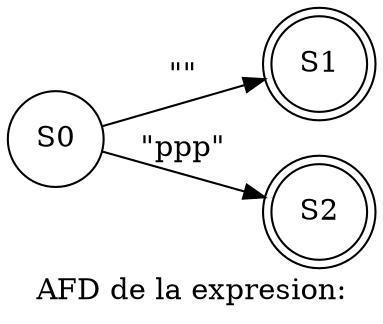 digraph dot{
rankdir=LR;
 node[shape="circle"];
label = "AFD de la expresion:";
S0[label = "S0"];
S0->S1[label="\"
\""];
S1[shape = "doublecircle"];S0->S2[label="\"ppp\""];
S2[shape = "doublecircle"];S1[label = "S1"];
S2[label = "S2"];

}